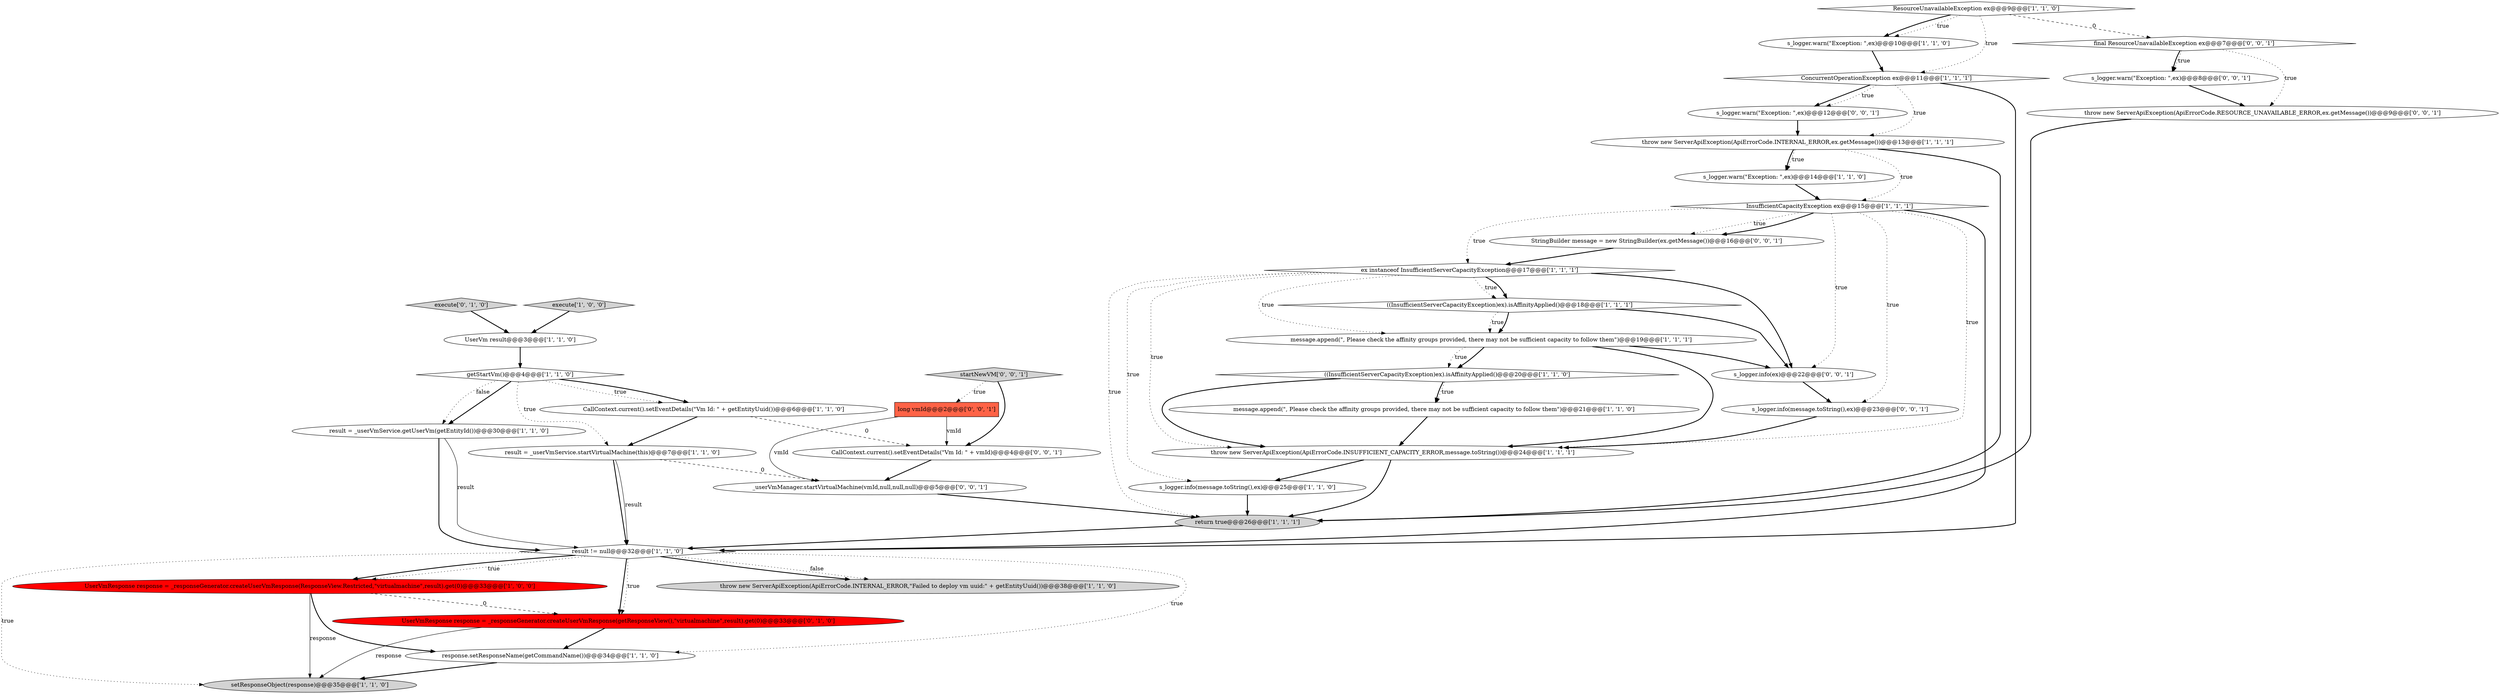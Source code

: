 digraph {
23 [style = filled, label = "throw new ServerApiException(ApiErrorCode.INTERNAL_ERROR,ex.getMessage())@@@13@@@['1', '1', '1']", fillcolor = white, shape = ellipse image = "AAA0AAABBB1BBB"];
13 [style = filled, label = "getStartVm()@@@4@@@['1', '1', '0']", fillcolor = white, shape = diamond image = "AAA0AAABBB1BBB"];
34 [style = filled, label = "s_logger.info(ex)@@@22@@@['0', '0', '1']", fillcolor = white, shape = ellipse image = "AAA0AAABBB3BBB"];
28 [style = filled, label = "CallContext.current().setEventDetails(\"Vm Id: \" + vmId)@@@4@@@['0', '0', '1']", fillcolor = white, shape = ellipse image = "AAA0AAABBB3BBB"];
36 [style = filled, label = "s_logger.warn(\"Exception: \",ex)@@@8@@@['0', '0', '1']", fillcolor = white, shape = ellipse image = "AAA0AAABBB3BBB"];
22 [style = filled, label = "CallContext.current().setEventDetails(\"Vm Id: \" + getEntityUuid())@@@6@@@['1', '1', '0']", fillcolor = white, shape = ellipse image = "AAA0AAABBB1BBB"];
7 [style = filled, label = "UserVm result@@@3@@@['1', '1', '0']", fillcolor = white, shape = ellipse image = "AAA0AAABBB1BBB"];
10 [style = filled, label = "result = _userVmService.startVirtualMachine(this)@@@7@@@['1', '1', '0']", fillcolor = white, shape = ellipse image = "AAA0AAABBB1BBB"];
6 [style = filled, label = "message.append(\", Please check the affinity groups provided, there may not be sufficient capacity to follow them\")@@@19@@@['1', '1', '1']", fillcolor = white, shape = ellipse image = "AAA0AAABBB1BBB"];
11 [style = filled, label = "return true@@@26@@@['1', '1', '1']", fillcolor = lightgray, shape = ellipse image = "AAA0AAABBB1BBB"];
20 [style = filled, label = "setResponseObject(response)@@@35@@@['1', '1', '0']", fillcolor = lightgray, shape = ellipse image = "AAA0AAABBB1BBB"];
16 [style = filled, label = "result = _userVmService.getUserVm(getEntityId())@@@30@@@['1', '1', '0']", fillcolor = white, shape = ellipse image = "AAA0AAABBB1BBB"];
12 [style = filled, label = "ConcurrentOperationException ex@@@11@@@['1', '1', '1']", fillcolor = white, shape = diamond image = "AAA0AAABBB1BBB"];
9 [style = filled, label = "s_logger.warn(\"Exception: \",ex)@@@10@@@['1', '1', '0']", fillcolor = white, shape = ellipse image = "AAA0AAABBB1BBB"];
2 [style = filled, label = "message.append(\", Please check the affinity groups provided, there may not be sufficient capacity to follow them\")@@@21@@@['1', '1', '0']", fillcolor = white, shape = ellipse image = "AAA0AAABBB1BBB"];
24 [style = filled, label = "InsufficientCapacityException ex@@@15@@@['1', '1', '1']", fillcolor = white, shape = diamond image = "AAA0AAABBB1BBB"];
27 [style = filled, label = "StringBuilder message = new StringBuilder(ex.getMessage())@@@16@@@['0', '0', '1']", fillcolor = white, shape = ellipse image = "AAA0AAABBB3BBB"];
19 [style = filled, label = "s_logger.warn(\"Exception: \",ex)@@@14@@@['1', '1', '0']", fillcolor = white, shape = ellipse image = "AAA0AAABBB1BBB"];
31 [style = filled, label = "throw new ServerApiException(ApiErrorCode.RESOURCE_UNAVAILABLE_ERROR,ex.getMessage())@@@9@@@['0', '0', '1']", fillcolor = white, shape = ellipse image = "AAA0AAABBB3BBB"];
1 [style = filled, label = "((InsufficientServerCapacityException)ex).isAffinityApplied()@@@18@@@['1', '1', '1']", fillcolor = white, shape = diamond image = "AAA0AAABBB1BBB"];
26 [style = filled, label = "execute['0', '1', '0']", fillcolor = lightgray, shape = diamond image = "AAA0AAABBB2BBB"];
25 [style = filled, label = "UserVmResponse response = _responseGenerator.createUserVmResponse(getResponseView(),\"virtualmachine\",result).get(0)@@@33@@@['0', '1', '0']", fillcolor = red, shape = ellipse image = "AAA1AAABBB2BBB"];
32 [style = filled, label = "s_logger.warn(\"Exception: \",ex)@@@12@@@['0', '0', '1']", fillcolor = white, shape = ellipse image = "AAA0AAABBB3BBB"];
0 [style = filled, label = "ResourceUnavailableException ex@@@9@@@['1', '1', '0']", fillcolor = white, shape = diamond image = "AAA0AAABBB1BBB"];
8 [style = filled, label = "UserVmResponse response = _responseGenerator.createUserVmResponse(ResponseView.Restricted,\"virtualmachine\",result).get(0)@@@33@@@['1', '0', '0']", fillcolor = red, shape = ellipse image = "AAA1AAABBB1BBB"];
3 [style = filled, label = "result != null@@@32@@@['1', '1', '0']", fillcolor = white, shape = diamond image = "AAA0AAABBB1BBB"];
14 [style = filled, label = "s_logger.info(message.toString(),ex)@@@25@@@['1', '1', '0']", fillcolor = white, shape = ellipse image = "AAA0AAABBB1BBB"];
4 [style = filled, label = "((InsufficientServerCapacityException)ex).isAffinityApplied()@@@20@@@['1', '1', '0']", fillcolor = white, shape = diamond image = "AAA0AAABBB1BBB"];
5 [style = filled, label = "ex instanceof InsufficientServerCapacityException@@@17@@@['1', '1', '1']", fillcolor = white, shape = diamond image = "AAA0AAABBB1BBB"];
35 [style = filled, label = "s_logger.info(message.toString(),ex)@@@23@@@['0', '0', '1']", fillcolor = white, shape = ellipse image = "AAA0AAABBB3BBB"];
18 [style = filled, label = "throw new ServerApiException(ApiErrorCode.INSUFFICIENT_CAPACITY_ERROR,message.toString())@@@24@@@['1', '1', '1']", fillcolor = white, shape = ellipse image = "AAA0AAABBB1BBB"];
21 [style = filled, label = "throw new ServerApiException(ApiErrorCode.INTERNAL_ERROR,\"Failed to deploy vm uuid:\" + getEntityUuid())@@@38@@@['1', '1', '0']", fillcolor = lightgray, shape = ellipse image = "AAA0AAABBB1BBB"];
17 [style = filled, label = "execute['1', '0', '0']", fillcolor = lightgray, shape = diamond image = "AAA0AAABBB1BBB"];
29 [style = filled, label = "long vmId@@@2@@@['0', '0', '1']", fillcolor = tomato, shape = box image = "AAA0AAABBB3BBB"];
33 [style = filled, label = "startNewVM['0', '0', '1']", fillcolor = lightgray, shape = diamond image = "AAA0AAABBB3BBB"];
15 [style = filled, label = "response.setResponseName(getCommandName())@@@34@@@['1', '1', '0']", fillcolor = white, shape = ellipse image = "AAA0AAABBB1BBB"];
30 [style = filled, label = "final ResourceUnavailableException ex@@@7@@@['0', '0', '1']", fillcolor = white, shape = diamond image = "AAA0AAABBB3BBB"];
37 [style = filled, label = "_userVmManager.startVirtualMachine(vmId,null,null,null)@@@5@@@['0', '0', '1']", fillcolor = white, shape = ellipse image = "AAA0AAABBB3BBB"];
0->12 [style = dotted, label="true"];
32->23 [style = bold, label=""];
5->18 [style = dotted, label="true"];
37->11 [style = bold, label=""];
24->35 [style = dotted, label="true"];
5->1 [style = dotted, label="true"];
30->36 [style = bold, label=""];
24->27 [style = dotted, label="true"];
13->10 [style = dotted, label="true"];
3->25 [style = dotted, label="true"];
19->24 [style = bold, label=""];
5->34 [style = bold, label=""];
5->11 [style = dotted, label="true"];
15->20 [style = bold, label=""];
0->30 [style = dashed, label="0"];
25->15 [style = bold, label=""];
8->25 [style = dashed, label="0"];
1->6 [style = dotted, label="true"];
13->22 [style = bold, label=""];
27->5 [style = bold, label=""];
10->3 [style = solid, label="result"];
14->11 [style = bold, label=""];
24->27 [style = bold, label=""];
24->5 [style = dotted, label="true"];
16->3 [style = bold, label=""];
28->37 [style = bold, label=""];
35->18 [style = bold, label=""];
26->7 [style = bold, label=""];
12->23 [style = dotted, label="true"];
33->28 [style = bold, label=""];
36->31 [style = bold, label=""];
18->11 [style = bold, label=""];
5->6 [style = dotted, label="true"];
2->18 [style = bold, label=""];
4->18 [style = bold, label=""];
4->2 [style = bold, label=""];
23->19 [style = dotted, label="true"];
25->20 [style = solid, label="response"];
13->16 [style = bold, label=""];
31->11 [style = bold, label=""];
5->1 [style = bold, label=""];
6->4 [style = bold, label=""];
13->22 [style = dotted, label="true"];
12->32 [style = dotted, label="true"];
22->28 [style = dashed, label="0"];
24->34 [style = dotted, label="true"];
34->35 [style = bold, label=""];
24->3 [style = bold, label=""];
23->24 [style = dotted, label="true"];
4->2 [style = dotted, label="true"];
24->18 [style = dotted, label="true"];
8->15 [style = bold, label=""];
6->34 [style = bold, label=""];
6->18 [style = bold, label=""];
8->20 [style = solid, label="response"];
12->32 [style = bold, label=""];
30->36 [style = dotted, label="true"];
1->34 [style = bold, label=""];
1->6 [style = bold, label=""];
29->37 [style = solid, label="vmId"];
11->3 [style = bold, label=""];
3->8 [style = bold, label=""];
23->19 [style = bold, label=""];
3->15 [style = dotted, label="true"];
29->28 [style = solid, label="vmId"];
22->10 [style = bold, label=""];
33->29 [style = dotted, label="true"];
3->21 [style = bold, label=""];
12->3 [style = bold, label=""];
9->12 [style = bold, label=""];
23->11 [style = bold, label=""];
0->9 [style = dotted, label="true"];
30->31 [style = dotted, label="true"];
16->3 [style = solid, label="result"];
7->13 [style = bold, label=""];
5->14 [style = dotted, label="true"];
0->9 [style = bold, label=""];
3->25 [style = bold, label=""];
10->3 [style = bold, label=""];
17->7 [style = bold, label=""];
6->4 [style = dotted, label="true"];
13->16 [style = dotted, label="false"];
10->37 [style = dashed, label="0"];
3->21 [style = dotted, label="false"];
3->8 [style = dotted, label="true"];
18->14 [style = bold, label=""];
3->20 [style = dotted, label="true"];
}
